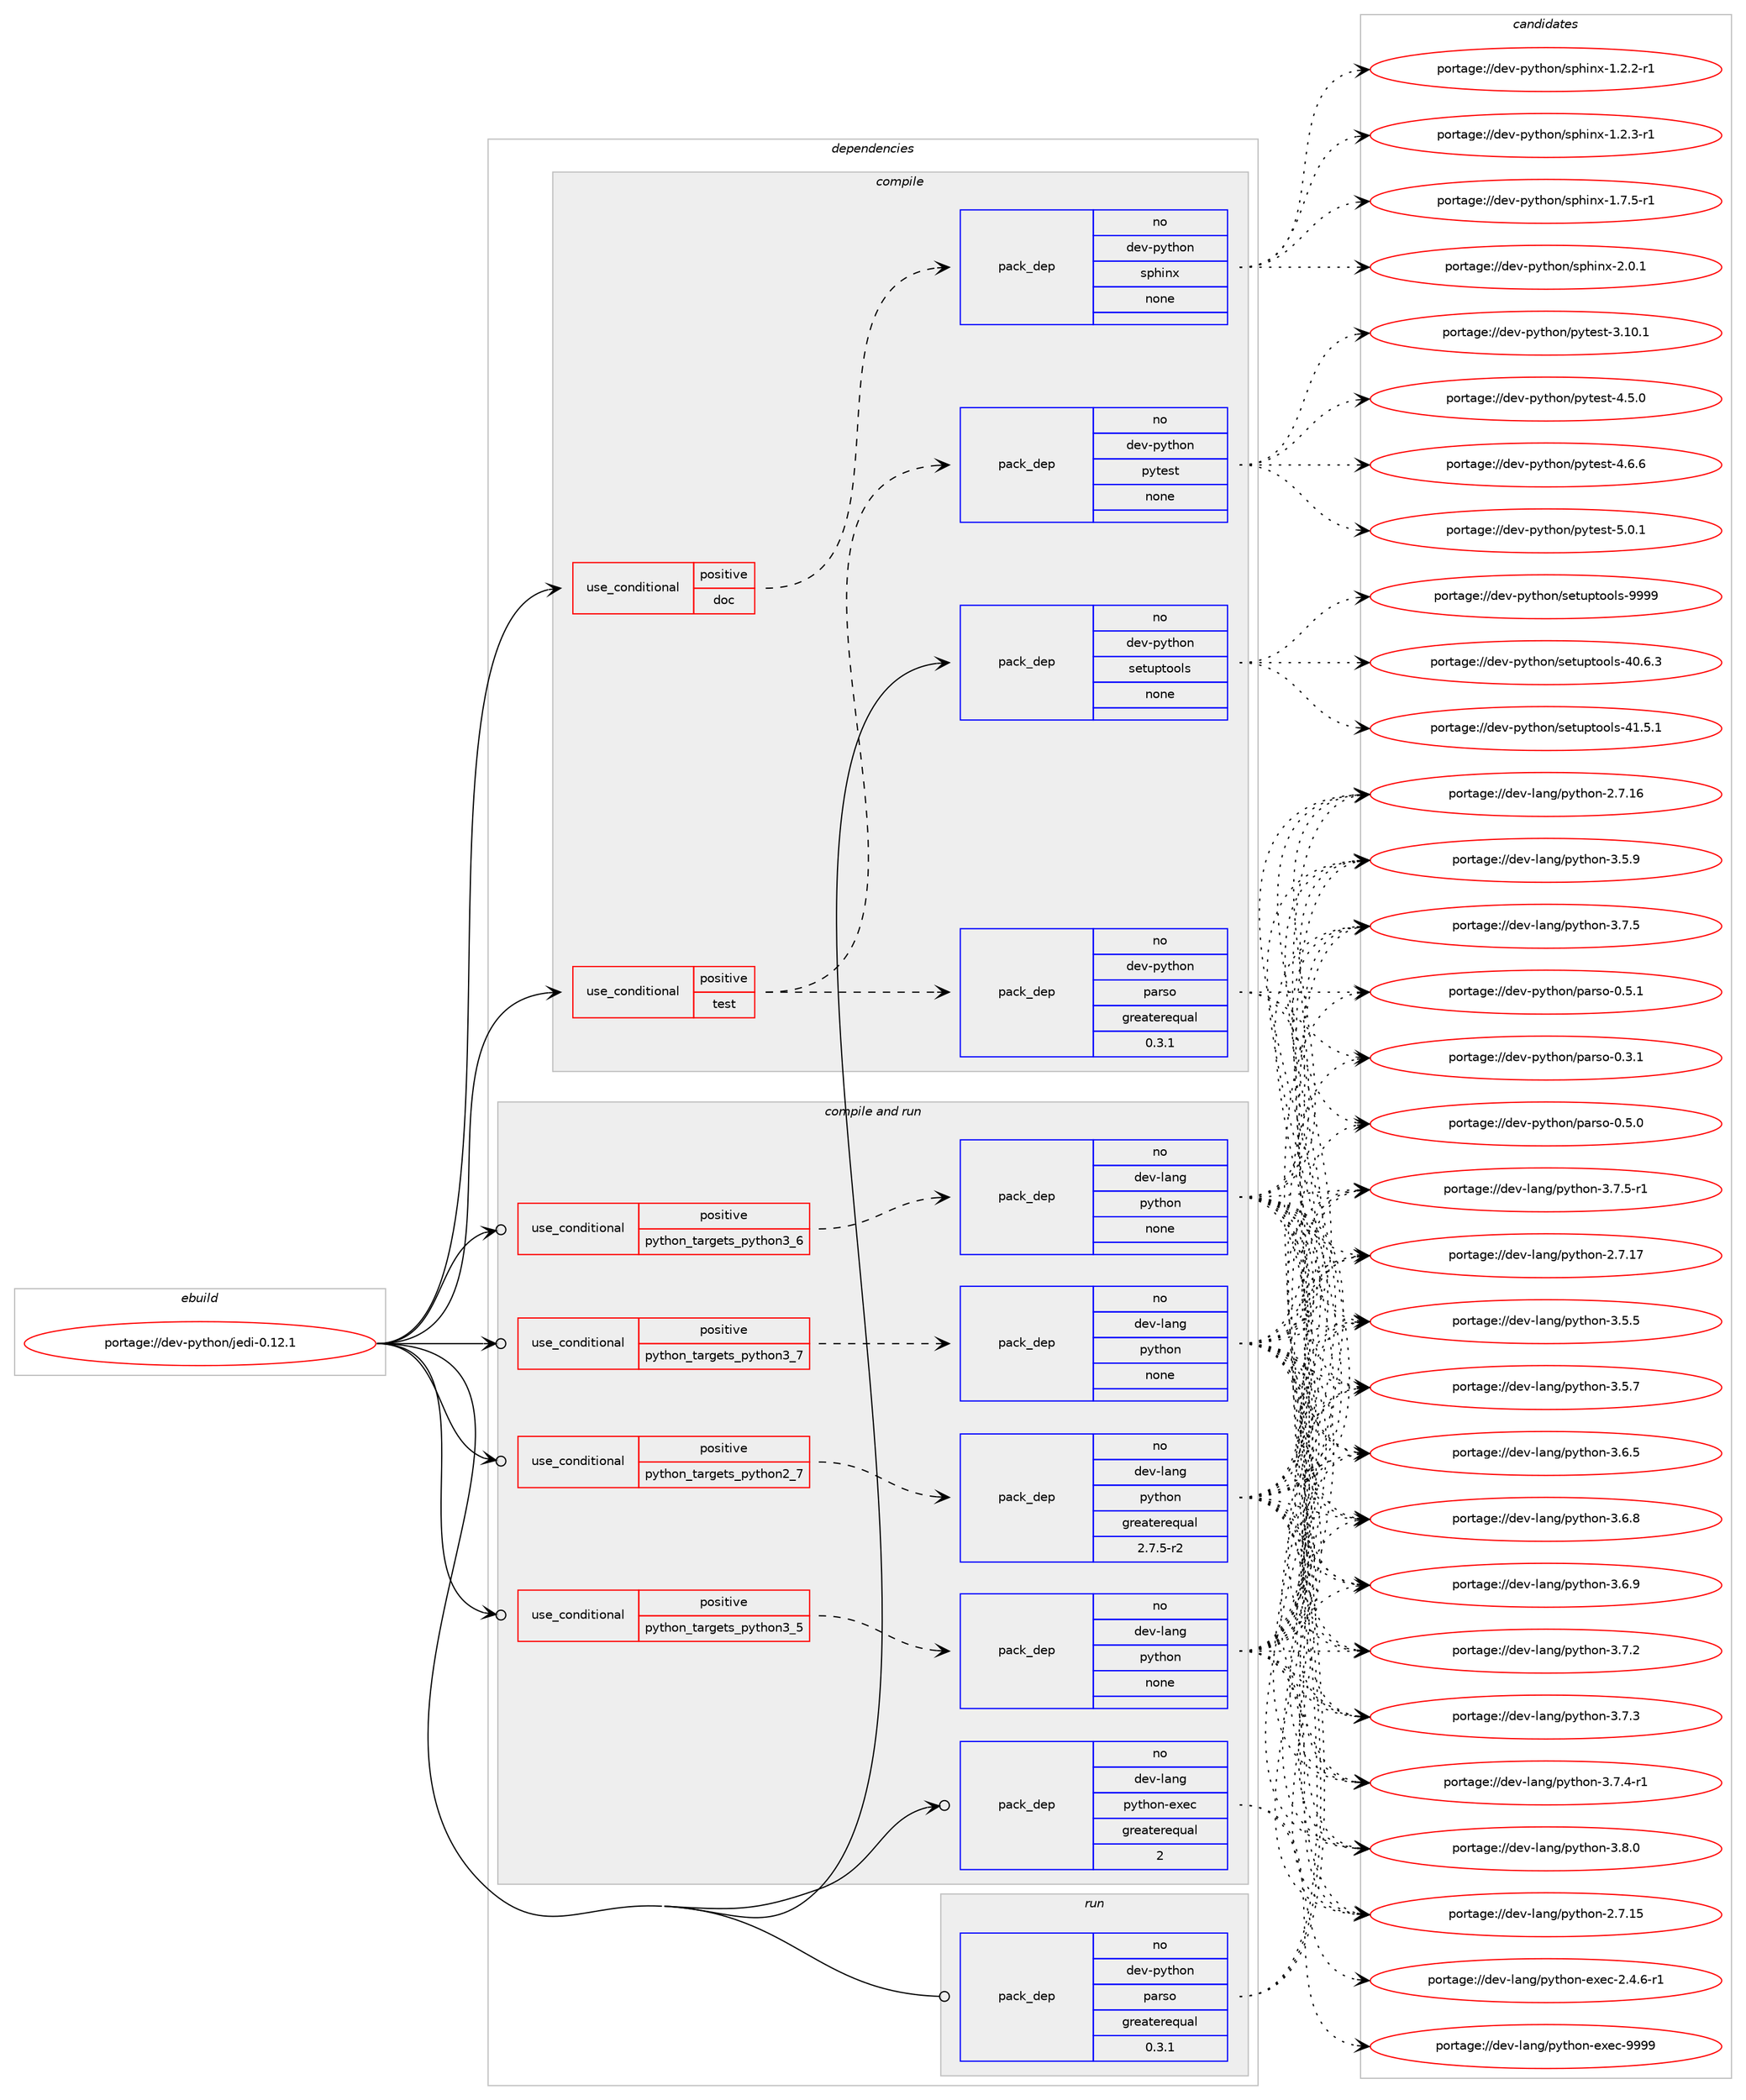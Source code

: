 digraph prolog {

# *************
# Graph options
# *************

newrank=true;
concentrate=true;
compound=true;
graph [rankdir=LR,fontname=Helvetica,fontsize=10,ranksep=1.5];#, ranksep=2.5, nodesep=0.2];
edge  [arrowhead=vee];
node  [fontname=Helvetica,fontsize=10];

# **********
# The ebuild
# **********

subgraph cluster_leftcol {
color=gray;
rank=same;
label=<<i>ebuild</i>>;
id [label="portage://dev-python/jedi-0.12.1", color=red, width=4, href="../dev-python/jedi-0.12.1.svg"];
}

# ****************
# The dependencies
# ****************

subgraph cluster_midcol {
color=gray;
label=<<i>dependencies</i>>;
subgraph cluster_compile {
fillcolor="#eeeeee";
style=filled;
label=<<i>compile</i>>;
subgraph cond30599 {
dependency145847 [label=<<TABLE BORDER="0" CELLBORDER="1" CELLSPACING="0" CELLPADDING="4"><TR><TD ROWSPAN="3" CELLPADDING="10">use_conditional</TD></TR><TR><TD>positive</TD></TR><TR><TD>doc</TD></TR></TABLE>>, shape=none, color=red];
subgraph pack111928 {
dependency145848 [label=<<TABLE BORDER="0" CELLBORDER="1" CELLSPACING="0" CELLPADDING="4" WIDTH="220"><TR><TD ROWSPAN="6" CELLPADDING="30">pack_dep</TD></TR><TR><TD WIDTH="110">no</TD></TR><TR><TD>dev-python</TD></TR><TR><TD>sphinx</TD></TR><TR><TD>none</TD></TR><TR><TD></TD></TR></TABLE>>, shape=none, color=blue];
}
dependency145847:e -> dependency145848:w [weight=20,style="dashed",arrowhead="vee"];
}
id:e -> dependency145847:w [weight=20,style="solid",arrowhead="vee"];
subgraph cond30600 {
dependency145849 [label=<<TABLE BORDER="0" CELLBORDER="1" CELLSPACING="0" CELLPADDING="4"><TR><TD ROWSPAN="3" CELLPADDING="10">use_conditional</TD></TR><TR><TD>positive</TD></TR><TR><TD>test</TD></TR></TABLE>>, shape=none, color=red];
subgraph pack111929 {
dependency145850 [label=<<TABLE BORDER="0" CELLBORDER="1" CELLSPACING="0" CELLPADDING="4" WIDTH="220"><TR><TD ROWSPAN="6" CELLPADDING="30">pack_dep</TD></TR><TR><TD WIDTH="110">no</TD></TR><TR><TD>dev-python</TD></TR><TR><TD>pytest</TD></TR><TR><TD>none</TD></TR><TR><TD></TD></TR></TABLE>>, shape=none, color=blue];
}
dependency145849:e -> dependency145850:w [weight=20,style="dashed",arrowhead="vee"];
subgraph pack111930 {
dependency145851 [label=<<TABLE BORDER="0" CELLBORDER="1" CELLSPACING="0" CELLPADDING="4" WIDTH="220"><TR><TD ROWSPAN="6" CELLPADDING="30">pack_dep</TD></TR><TR><TD WIDTH="110">no</TD></TR><TR><TD>dev-python</TD></TR><TR><TD>parso</TD></TR><TR><TD>greaterequal</TD></TR><TR><TD>0.3.1</TD></TR></TABLE>>, shape=none, color=blue];
}
dependency145849:e -> dependency145851:w [weight=20,style="dashed",arrowhead="vee"];
}
id:e -> dependency145849:w [weight=20,style="solid",arrowhead="vee"];
subgraph pack111931 {
dependency145852 [label=<<TABLE BORDER="0" CELLBORDER="1" CELLSPACING="0" CELLPADDING="4" WIDTH="220"><TR><TD ROWSPAN="6" CELLPADDING="30">pack_dep</TD></TR><TR><TD WIDTH="110">no</TD></TR><TR><TD>dev-python</TD></TR><TR><TD>setuptools</TD></TR><TR><TD>none</TD></TR><TR><TD></TD></TR></TABLE>>, shape=none, color=blue];
}
id:e -> dependency145852:w [weight=20,style="solid",arrowhead="vee"];
}
subgraph cluster_compileandrun {
fillcolor="#eeeeee";
style=filled;
label=<<i>compile and run</i>>;
subgraph cond30601 {
dependency145853 [label=<<TABLE BORDER="0" CELLBORDER="1" CELLSPACING="0" CELLPADDING="4"><TR><TD ROWSPAN="3" CELLPADDING="10">use_conditional</TD></TR><TR><TD>positive</TD></TR><TR><TD>python_targets_python2_7</TD></TR></TABLE>>, shape=none, color=red];
subgraph pack111932 {
dependency145854 [label=<<TABLE BORDER="0" CELLBORDER="1" CELLSPACING="0" CELLPADDING="4" WIDTH="220"><TR><TD ROWSPAN="6" CELLPADDING="30">pack_dep</TD></TR><TR><TD WIDTH="110">no</TD></TR><TR><TD>dev-lang</TD></TR><TR><TD>python</TD></TR><TR><TD>greaterequal</TD></TR><TR><TD>2.7.5-r2</TD></TR></TABLE>>, shape=none, color=blue];
}
dependency145853:e -> dependency145854:w [weight=20,style="dashed",arrowhead="vee"];
}
id:e -> dependency145853:w [weight=20,style="solid",arrowhead="odotvee"];
subgraph cond30602 {
dependency145855 [label=<<TABLE BORDER="0" CELLBORDER="1" CELLSPACING="0" CELLPADDING="4"><TR><TD ROWSPAN="3" CELLPADDING="10">use_conditional</TD></TR><TR><TD>positive</TD></TR><TR><TD>python_targets_python3_5</TD></TR></TABLE>>, shape=none, color=red];
subgraph pack111933 {
dependency145856 [label=<<TABLE BORDER="0" CELLBORDER="1" CELLSPACING="0" CELLPADDING="4" WIDTH="220"><TR><TD ROWSPAN="6" CELLPADDING="30">pack_dep</TD></TR><TR><TD WIDTH="110">no</TD></TR><TR><TD>dev-lang</TD></TR><TR><TD>python</TD></TR><TR><TD>none</TD></TR><TR><TD></TD></TR></TABLE>>, shape=none, color=blue];
}
dependency145855:e -> dependency145856:w [weight=20,style="dashed",arrowhead="vee"];
}
id:e -> dependency145855:w [weight=20,style="solid",arrowhead="odotvee"];
subgraph cond30603 {
dependency145857 [label=<<TABLE BORDER="0" CELLBORDER="1" CELLSPACING="0" CELLPADDING="4"><TR><TD ROWSPAN="3" CELLPADDING="10">use_conditional</TD></TR><TR><TD>positive</TD></TR><TR><TD>python_targets_python3_6</TD></TR></TABLE>>, shape=none, color=red];
subgraph pack111934 {
dependency145858 [label=<<TABLE BORDER="0" CELLBORDER="1" CELLSPACING="0" CELLPADDING="4" WIDTH="220"><TR><TD ROWSPAN="6" CELLPADDING="30">pack_dep</TD></TR><TR><TD WIDTH="110">no</TD></TR><TR><TD>dev-lang</TD></TR><TR><TD>python</TD></TR><TR><TD>none</TD></TR><TR><TD></TD></TR></TABLE>>, shape=none, color=blue];
}
dependency145857:e -> dependency145858:w [weight=20,style="dashed",arrowhead="vee"];
}
id:e -> dependency145857:w [weight=20,style="solid",arrowhead="odotvee"];
subgraph cond30604 {
dependency145859 [label=<<TABLE BORDER="0" CELLBORDER="1" CELLSPACING="0" CELLPADDING="4"><TR><TD ROWSPAN="3" CELLPADDING="10">use_conditional</TD></TR><TR><TD>positive</TD></TR><TR><TD>python_targets_python3_7</TD></TR></TABLE>>, shape=none, color=red];
subgraph pack111935 {
dependency145860 [label=<<TABLE BORDER="0" CELLBORDER="1" CELLSPACING="0" CELLPADDING="4" WIDTH="220"><TR><TD ROWSPAN="6" CELLPADDING="30">pack_dep</TD></TR><TR><TD WIDTH="110">no</TD></TR><TR><TD>dev-lang</TD></TR><TR><TD>python</TD></TR><TR><TD>none</TD></TR><TR><TD></TD></TR></TABLE>>, shape=none, color=blue];
}
dependency145859:e -> dependency145860:w [weight=20,style="dashed",arrowhead="vee"];
}
id:e -> dependency145859:w [weight=20,style="solid",arrowhead="odotvee"];
subgraph pack111936 {
dependency145861 [label=<<TABLE BORDER="0" CELLBORDER="1" CELLSPACING="0" CELLPADDING="4" WIDTH="220"><TR><TD ROWSPAN="6" CELLPADDING="30">pack_dep</TD></TR><TR><TD WIDTH="110">no</TD></TR><TR><TD>dev-lang</TD></TR><TR><TD>python-exec</TD></TR><TR><TD>greaterequal</TD></TR><TR><TD>2</TD></TR></TABLE>>, shape=none, color=blue];
}
id:e -> dependency145861:w [weight=20,style="solid",arrowhead="odotvee"];
}
subgraph cluster_run {
fillcolor="#eeeeee";
style=filled;
label=<<i>run</i>>;
subgraph pack111937 {
dependency145862 [label=<<TABLE BORDER="0" CELLBORDER="1" CELLSPACING="0" CELLPADDING="4" WIDTH="220"><TR><TD ROWSPAN="6" CELLPADDING="30">pack_dep</TD></TR><TR><TD WIDTH="110">no</TD></TR><TR><TD>dev-python</TD></TR><TR><TD>parso</TD></TR><TR><TD>greaterequal</TD></TR><TR><TD>0.3.1</TD></TR></TABLE>>, shape=none, color=blue];
}
id:e -> dependency145862:w [weight=20,style="solid",arrowhead="odot"];
}
}

# **************
# The candidates
# **************

subgraph cluster_choices {
rank=same;
color=gray;
label=<<i>candidates</i>>;

subgraph choice111928 {
color=black;
nodesep=1;
choiceportage10010111845112121116104111110471151121041051101204549465046504511449 [label="portage://dev-python/sphinx-1.2.2-r1", color=red, width=4,href="../dev-python/sphinx-1.2.2-r1.svg"];
choiceportage10010111845112121116104111110471151121041051101204549465046514511449 [label="portage://dev-python/sphinx-1.2.3-r1", color=red, width=4,href="../dev-python/sphinx-1.2.3-r1.svg"];
choiceportage10010111845112121116104111110471151121041051101204549465546534511449 [label="portage://dev-python/sphinx-1.7.5-r1", color=red, width=4,href="../dev-python/sphinx-1.7.5-r1.svg"];
choiceportage1001011184511212111610411111047115112104105110120455046484649 [label="portage://dev-python/sphinx-2.0.1", color=red, width=4,href="../dev-python/sphinx-2.0.1.svg"];
dependency145848:e -> choiceportage10010111845112121116104111110471151121041051101204549465046504511449:w [style=dotted,weight="100"];
dependency145848:e -> choiceportage10010111845112121116104111110471151121041051101204549465046514511449:w [style=dotted,weight="100"];
dependency145848:e -> choiceportage10010111845112121116104111110471151121041051101204549465546534511449:w [style=dotted,weight="100"];
dependency145848:e -> choiceportage1001011184511212111610411111047115112104105110120455046484649:w [style=dotted,weight="100"];
}
subgraph choice111929 {
color=black;
nodesep=1;
choiceportage100101118451121211161041111104711212111610111511645514649484649 [label="portage://dev-python/pytest-3.10.1", color=red, width=4,href="../dev-python/pytest-3.10.1.svg"];
choiceportage1001011184511212111610411111047112121116101115116455246534648 [label="portage://dev-python/pytest-4.5.0", color=red, width=4,href="../dev-python/pytest-4.5.0.svg"];
choiceportage1001011184511212111610411111047112121116101115116455246544654 [label="portage://dev-python/pytest-4.6.6", color=red, width=4,href="../dev-python/pytest-4.6.6.svg"];
choiceportage1001011184511212111610411111047112121116101115116455346484649 [label="portage://dev-python/pytest-5.0.1", color=red, width=4,href="../dev-python/pytest-5.0.1.svg"];
dependency145850:e -> choiceportage100101118451121211161041111104711212111610111511645514649484649:w [style=dotted,weight="100"];
dependency145850:e -> choiceportage1001011184511212111610411111047112121116101115116455246534648:w [style=dotted,weight="100"];
dependency145850:e -> choiceportage1001011184511212111610411111047112121116101115116455246544654:w [style=dotted,weight="100"];
dependency145850:e -> choiceportage1001011184511212111610411111047112121116101115116455346484649:w [style=dotted,weight="100"];
}
subgraph choice111930 {
color=black;
nodesep=1;
choiceportage100101118451121211161041111104711297114115111454846514649 [label="portage://dev-python/parso-0.3.1", color=red, width=4,href="../dev-python/parso-0.3.1.svg"];
choiceportage100101118451121211161041111104711297114115111454846534648 [label="portage://dev-python/parso-0.5.0", color=red, width=4,href="../dev-python/parso-0.5.0.svg"];
choiceportage100101118451121211161041111104711297114115111454846534649 [label="portage://dev-python/parso-0.5.1", color=red, width=4,href="../dev-python/parso-0.5.1.svg"];
dependency145851:e -> choiceportage100101118451121211161041111104711297114115111454846514649:w [style=dotted,weight="100"];
dependency145851:e -> choiceportage100101118451121211161041111104711297114115111454846534648:w [style=dotted,weight="100"];
dependency145851:e -> choiceportage100101118451121211161041111104711297114115111454846534649:w [style=dotted,weight="100"];
}
subgraph choice111931 {
color=black;
nodesep=1;
choiceportage100101118451121211161041111104711510111611711211611111110811545524846544651 [label="portage://dev-python/setuptools-40.6.3", color=red, width=4,href="../dev-python/setuptools-40.6.3.svg"];
choiceportage100101118451121211161041111104711510111611711211611111110811545524946534649 [label="portage://dev-python/setuptools-41.5.1", color=red, width=4,href="../dev-python/setuptools-41.5.1.svg"];
choiceportage10010111845112121116104111110471151011161171121161111111081154557575757 [label="portage://dev-python/setuptools-9999", color=red, width=4,href="../dev-python/setuptools-9999.svg"];
dependency145852:e -> choiceportage100101118451121211161041111104711510111611711211611111110811545524846544651:w [style=dotted,weight="100"];
dependency145852:e -> choiceportage100101118451121211161041111104711510111611711211611111110811545524946534649:w [style=dotted,weight="100"];
dependency145852:e -> choiceportage10010111845112121116104111110471151011161171121161111111081154557575757:w [style=dotted,weight="100"];
}
subgraph choice111932 {
color=black;
nodesep=1;
choiceportage10010111845108971101034711212111610411111045504655464953 [label="portage://dev-lang/python-2.7.15", color=red, width=4,href="../dev-lang/python-2.7.15.svg"];
choiceportage10010111845108971101034711212111610411111045504655464954 [label="portage://dev-lang/python-2.7.16", color=red, width=4,href="../dev-lang/python-2.7.16.svg"];
choiceportage10010111845108971101034711212111610411111045504655464955 [label="portage://dev-lang/python-2.7.17", color=red, width=4,href="../dev-lang/python-2.7.17.svg"];
choiceportage100101118451089711010347112121116104111110455146534653 [label="portage://dev-lang/python-3.5.5", color=red, width=4,href="../dev-lang/python-3.5.5.svg"];
choiceportage100101118451089711010347112121116104111110455146534655 [label="portage://dev-lang/python-3.5.7", color=red, width=4,href="../dev-lang/python-3.5.7.svg"];
choiceportage100101118451089711010347112121116104111110455146534657 [label="portage://dev-lang/python-3.5.9", color=red, width=4,href="../dev-lang/python-3.5.9.svg"];
choiceportage100101118451089711010347112121116104111110455146544653 [label="portage://dev-lang/python-3.6.5", color=red, width=4,href="../dev-lang/python-3.6.5.svg"];
choiceportage100101118451089711010347112121116104111110455146544656 [label="portage://dev-lang/python-3.6.8", color=red, width=4,href="../dev-lang/python-3.6.8.svg"];
choiceportage100101118451089711010347112121116104111110455146544657 [label="portage://dev-lang/python-3.6.9", color=red, width=4,href="../dev-lang/python-3.6.9.svg"];
choiceportage100101118451089711010347112121116104111110455146554650 [label="portage://dev-lang/python-3.7.2", color=red, width=4,href="../dev-lang/python-3.7.2.svg"];
choiceportage100101118451089711010347112121116104111110455146554651 [label="portage://dev-lang/python-3.7.3", color=red, width=4,href="../dev-lang/python-3.7.3.svg"];
choiceportage1001011184510897110103471121211161041111104551465546524511449 [label="portage://dev-lang/python-3.7.4-r1", color=red, width=4,href="../dev-lang/python-3.7.4-r1.svg"];
choiceportage100101118451089711010347112121116104111110455146554653 [label="portage://dev-lang/python-3.7.5", color=red, width=4,href="../dev-lang/python-3.7.5.svg"];
choiceportage1001011184510897110103471121211161041111104551465546534511449 [label="portage://dev-lang/python-3.7.5-r1", color=red, width=4,href="../dev-lang/python-3.7.5-r1.svg"];
choiceportage100101118451089711010347112121116104111110455146564648 [label="portage://dev-lang/python-3.8.0", color=red, width=4,href="../dev-lang/python-3.8.0.svg"];
dependency145854:e -> choiceportage10010111845108971101034711212111610411111045504655464953:w [style=dotted,weight="100"];
dependency145854:e -> choiceportage10010111845108971101034711212111610411111045504655464954:w [style=dotted,weight="100"];
dependency145854:e -> choiceportage10010111845108971101034711212111610411111045504655464955:w [style=dotted,weight="100"];
dependency145854:e -> choiceportage100101118451089711010347112121116104111110455146534653:w [style=dotted,weight="100"];
dependency145854:e -> choiceportage100101118451089711010347112121116104111110455146534655:w [style=dotted,weight="100"];
dependency145854:e -> choiceportage100101118451089711010347112121116104111110455146534657:w [style=dotted,weight="100"];
dependency145854:e -> choiceportage100101118451089711010347112121116104111110455146544653:w [style=dotted,weight="100"];
dependency145854:e -> choiceportage100101118451089711010347112121116104111110455146544656:w [style=dotted,weight="100"];
dependency145854:e -> choiceportage100101118451089711010347112121116104111110455146544657:w [style=dotted,weight="100"];
dependency145854:e -> choiceportage100101118451089711010347112121116104111110455146554650:w [style=dotted,weight="100"];
dependency145854:e -> choiceportage100101118451089711010347112121116104111110455146554651:w [style=dotted,weight="100"];
dependency145854:e -> choiceportage1001011184510897110103471121211161041111104551465546524511449:w [style=dotted,weight="100"];
dependency145854:e -> choiceportage100101118451089711010347112121116104111110455146554653:w [style=dotted,weight="100"];
dependency145854:e -> choiceportage1001011184510897110103471121211161041111104551465546534511449:w [style=dotted,weight="100"];
dependency145854:e -> choiceportage100101118451089711010347112121116104111110455146564648:w [style=dotted,weight="100"];
}
subgraph choice111933 {
color=black;
nodesep=1;
choiceportage10010111845108971101034711212111610411111045504655464953 [label="portage://dev-lang/python-2.7.15", color=red, width=4,href="../dev-lang/python-2.7.15.svg"];
choiceportage10010111845108971101034711212111610411111045504655464954 [label="portage://dev-lang/python-2.7.16", color=red, width=4,href="../dev-lang/python-2.7.16.svg"];
choiceportage10010111845108971101034711212111610411111045504655464955 [label="portage://dev-lang/python-2.7.17", color=red, width=4,href="../dev-lang/python-2.7.17.svg"];
choiceportage100101118451089711010347112121116104111110455146534653 [label="portage://dev-lang/python-3.5.5", color=red, width=4,href="../dev-lang/python-3.5.5.svg"];
choiceportage100101118451089711010347112121116104111110455146534655 [label="portage://dev-lang/python-3.5.7", color=red, width=4,href="../dev-lang/python-3.5.7.svg"];
choiceportage100101118451089711010347112121116104111110455146534657 [label="portage://dev-lang/python-3.5.9", color=red, width=4,href="../dev-lang/python-3.5.9.svg"];
choiceportage100101118451089711010347112121116104111110455146544653 [label="portage://dev-lang/python-3.6.5", color=red, width=4,href="../dev-lang/python-3.6.5.svg"];
choiceportage100101118451089711010347112121116104111110455146544656 [label="portage://dev-lang/python-3.6.8", color=red, width=4,href="../dev-lang/python-3.6.8.svg"];
choiceportage100101118451089711010347112121116104111110455146544657 [label="portage://dev-lang/python-3.6.9", color=red, width=4,href="../dev-lang/python-3.6.9.svg"];
choiceportage100101118451089711010347112121116104111110455146554650 [label="portage://dev-lang/python-3.7.2", color=red, width=4,href="../dev-lang/python-3.7.2.svg"];
choiceportage100101118451089711010347112121116104111110455146554651 [label="portage://dev-lang/python-3.7.3", color=red, width=4,href="../dev-lang/python-3.7.3.svg"];
choiceportage1001011184510897110103471121211161041111104551465546524511449 [label="portage://dev-lang/python-3.7.4-r1", color=red, width=4,href="../dev-lang/python-3.7.4-r1.svg"];
choiceportage100101118451089711010347112121116104111110455146554653 [label="portage://dev-lang/python-3.7.5", color=red, width=4,href="../dev-lang/python-3.7.5.svg"];
choiceportage1001011184510897110103471121211161041111104551465546534511449 [label="portage://dev-lang/python-3.7.5-r1", color=red, width=4,href="../dev-lang/python-3.7.5-r1.svg"];
choiceportage100101118451089711010347112121116104111110455146564648 [label="portage://dev-lang/python-3.8.0", color=red, width=4,href="../dev-lang/python-3.8.0.svg"];
dependency145856:e -> choiceportage10010111845108971101034711212111610411111045504655464953:w [style=dotted,weight="100"];
dependency145856:e -> choiceportage10010111845108971101034711212111610411111045504655464954:w [style=dotted,weight="100"];
dependency145856:e -> choiceportage10010111845108971101034711212111610411111045504655464955:w [style=dotted,weight="100"];
dependency145856:e -> choiceportage100101118451089711010347112121116104111110455146534653:w [style=dotted,weight="100"];
dependency145856:e -> choiceportage100101118451089711010347112121116104111110455146534655:w [style=dotted,weight="100"];
dependency145856:e -> choiceportage100101118451089711010347112121116104111110455146534657:w [style=dotted,weight="100"];
dependency145856:e -> choiceportage100101118451089711010347112121116104111110455146544653:w [style=dotted,weight="100"];
dependency145856:e -> choiceportage100101118451089711010347112121116104111110455146544656:w [style=dotted,weight="100"];
dependency145856:e -> choiceportage100101118451089711010347112121116104111110455146544657:w [style=dotted,weight="100"];
dependency145856:e -> choiceportage100101118451089711010347112121116104111110455146554650:w [style=dotted,weight="100"];
dependency145856:e -> choiceportage100101118451089711010347112121116104111110455146554651:w [style=dotted,weight="100"];
dependency145856:e -> choiceportage1001011184510897110103471121211161041111104551465546524511449:w [style=dotted,weight="100"];
dependency145856:e -> choiceportage100101118451089711010347112121116104111110455146554653:w [style=dotted,weight="100"];
dependency145856:e -> choiceportage1001011184510897110103471121211161041111104551465546534511449:w [style=dotted,weight="100"];
dependency145856:e -> choiceportage100101118451089711010347112121116104111110455146564648:w [style=dotted,weight="100"];
}
subgraph choice111934 {
color=black;
nodesep=1;
choiceportage10010111845108971101034711212111610411111045504655464953 [label="portage://dev-lang/python-2.7.15", color=red, width=4,href="../dev-lang/python-2.7.15.svg"];
choiceportage10010111845108971101034711212111610411111045504655464954 [label="portage://dev-lang/python-2.7.16", color=red, width=4,href="../dev-lang/python-2.7.16.svg"];
choiceportage10010111845108971101034711212111610411111045504655464955 [label="portage://dev-lang/python-2.7.17", color=red, width=4,href="../dev-lang/python-2.7.17.svg"];
choiceportage100101118451089711010347112121116104111110455146534653 [label="portage://dev-lang/python-3.5.5", color=red, width=4,href="../dev-lang/python-3.5.5.svg"];
choiceportage100101118451089711010347112121116104111110455146534655 [label="portage://dev-lang/python-3.5.7", color=red, width=4,href="../dev-lang/python-3.5.7.svg"];
choiceportage100101118451089711010347112121116104111110455146534657 [label="portage://dev-lang/python-3.5.9", color=red, width=4,href="../dev-lang/python-3.5.9.svg"];
choiceportage100101118451089711010347112121116104111110455146544653 [label="portage://dev-lang/python-3.6.5", color=red, width=4,href="../dev-lang/python-3.6.5.svg"];
choiceportage100101118451089711010347112121116104111110455146544656 [label="portage://dev-lang/python-3.6.8", color=red, width=4,href="../dev-lang/python-3.6.8.svg"];
choiceportage100101118451089711010347112121116104111110455146544657 [label="portage://dev-lang/python-3.6.9", color=red, width=4,href="../dev-lang/python-3.6.9.svg"];
choiceportage100101118451089711010347112121116104111110455146554650 [label="portage://dev-lang/python-3.7.2", color=red, width=4,href="../dev-lang/python-3.7.2.svg"];
choiceportage100101118451089711010347112121116104111110455146554651 [label="portage://dev-lang/python-3.7.3", color=red, width=4,href="../dev-lang/python-3.7.3.svg"];
choiceportage1001011184510897110103471121211161041111104551465546524511449 [label="portage://dev-lang/python-3.7.4-r1", color=red, width=4,href="../dev-lang/python-3.7.4-r1.svg"];
choiceportage100101118451089711010347112121116104111110455146554653 [label="portage://dev-lang/python-3.7.5", color=red, width=4,href="../dev-lang/python-3.7.5.svg"];
choiceportage1001011184510897110103471121211161041111104551465546534511449 [label="portage://dev-lang/python-3.7.5-r1", color=red, width=4,href="../dev-lang/python-3.7.5-r1.svg"];
choiceportage100101118451089711010347112121116104111110455146564648 [label="portage://dev-lang/python-3.8.0", color=red, width=4,href="../dev-lang/python-3.8.0.svg"];
dependency145858:e -> choiceportage10010111845108971101034711212111610411111045504655464953:w [style=dotted,weight="100"];
dependency145858:e -> choiceportage10010111845108971101034711212111610411111045504655464954:w [style=dotted,weight="100"];
dependency145858:e -> choiceportage10010111845108971101034711212111610411111045504655464955:w [style=dotted,weight="100"];
dependency145858:e -> choiceportage100101118451089711010347112121116104111110455146534653:w [style=dotted,weight="100"];
dependency145858:e -> choiceportage100101118451089711010347112121116104111110455146534655:w [style=dotted,weight="100"];
dependency145858:e -> choiceportage100101118451089711010347112121116104111110455146534657:w [style=dotted,weight="100"];
dependency145858:e -> choiceportage100101118451089711010347112121116104111110455146544653:w [style=dotted,weight="100"];
dependency145858:e -> choiceportage100101118451089711010347112121116104111110455146544656:w [style=dotted,weight="100"];
dependency145858:e -> choiceportage100101118451089711010347112121116104111110455146544657:w [style=dotted,weight="100"];
dependency145858:e -> choiceportage100101118451089711010347112121116104111110455146554650:w [style=dotted,weight="100"];
dependency145858:e -> choiceportage100101118451089711010347112121116104111110455146554651:w [style=dotted,weight="100"];
dependency145858:e -> choiceportage1001011184510897110103471121211161041111104551465546524511449:w [style=dotted,weight="100"];
dependency145858:e -> choiceportage100101118451089711010347112121116104111110455146554653:w [style=dotted,weight="100"];
dependency145858:e -> choiceportage1001011184510897110103471121211161041111104551465546534511449:w [style=dotted,weight="100"];
dependency145858:e -> choiceportage100101118451089711010347112121116104111110455146564648:w [style=dotted,weight="100"];
}
subgraph choice111935 {
color=black;
nodesep=1;
choiceportage10010111845108971101034711212111610411111045504655464953 [label="portage://dev-lang/python-2.7.15", color=red, width=4,href="../dev-lang/python-2.7.15.svg"];
choiceportage10010111845108971101034711212111610411111045504655464954 [label="portage://dev-lang/python-2.7.16", color=red, width=4,href="../dev-lang/python-2.7.16.svg"];
choiceportage10010111845108971101034711212111610411111045504655464955 [label="portage://dev-lang/python-2.7.17", color=red, width=4,href="../dev-lang/python-2.7.17.svg"];
choiceportage100101118451089711010347112121116104111110455146534653 [label="portage://dev-lang/python-3.5.5", color=red, width=4,href="../dev-lang/python-3.5.5.svg"];
choiceportage100101118451089711010347112121116104111110455146534655 [label="portage://dev-lang/python-3.5.7", color=red, width=4,href="../dev-lang/python-3.5.7.svg"];
choiceportage100101118451089711010347112121116104111110455146534657 [label="portage://dev-lang/python-3.5.9", color=red, width=4,href="../dev-lang/python-3.5.9.svg"];
choiceportage100101118451089711010347112121116104111110455146544653 [label="portage://dev-lang/python-3.6.5", color=red, width=4,href="../dev-lang/python-3.6.5.svg"];
choiceportage100101118451089711010347112121116104111110455146544656 [label="portage://dev-lang/python-3.6.8", color=red, width=4,href="../dev-lang/python-3.6.8.svg"];
choiceportage100101118451089711010347112121116104111110455146544657 [label="portage://dev-lang/python-3.6.9", color=red, width=4,href="../dev-lang/python-3.6.9.svg"];
choiceportage100101118451089711010347112121116104111110455146554650 [label="portage://dev-lang/python-3.7.2", color=red, width=4,href="../dev-lang/python-3.7.2.svg"];
choiceportage100101118451089711010347112121116104111110455146554651 [label="portage://dev-lang/python-3.7.3", color=red, width=4,href="../dev-lang/python-3.7.3.svg"];
choiceportage1001011184510897110103471121211161041111104551465546524511449 [label="portage://dev-lang/python-3.7.4-r1", color=red, width=4,href="../dev-lang/python-3.7.4-r1.svg"];
choiceportage100101118451089711010347112121116104111110455146554653 [label="portage://dev-lang/python-3.7.5", color=red, width=4,href="../dev-lang/python-3.7.5.svg"];
choiceportage1001011184510897110103471121211161041111104551465546534511449 [label="portage://dev-lang/python-3.7.5-r1", color=red, width=4,href="../dev-lang/python-3.7.5-r1.svg"];
choiceportage100101118451089711010347112121116104111110455146564648 [label="portage://dev-lang/python-3.8.0", color=red, width=4,href="../dev-lang/python-3.8.0.svg"];
dependency145860:e -> choiceportage10010111845108971101034711212111610411111045504655464953:w [style=dotted,weight="100"];
dependency145860:e -> choiceportage10010111845108971101034711212111610411111045504655464954:w [style=dotted,weight="100"];
dependency145860:e -> choiceportage10010111845108971101034711212111610411111045504655464955:w [style=dotted,weight="100"];
dependency145860:e -> choiceportage100101118451089711010347112121116104111110455146534653:w [style=dotted,weight="100"];
dependency145860:e -> choiceportage100101118451089711010347112121116104111110455146534655:w [style=dotted,weight="100"];
dependency145860:e -> choiceportage100101118451089711010347112121116104111110455146534657:w [style=dotted,weight="100"];
dependency145860:e -> choiceportage100101118451089711010347112121116104111110455146544653:w [style=dotted,weight="100"];
dependency145860:e -> choiceportage100101118451089711010347112121116104111110455146544656:w [style=dotted,weight="100"];
dependency145860:e -> choiceportage100101118451089711010347112121116104111110455146544657:w [style=dotted,weight="100"];
dependency145860:e -> choiceportage100101118451089711010347112121116104111110455146554650:w [style=dotted,weight="100"];
dependency145860:e -> choiceportage100101118451089711010347112121116104111110455146554651:w [style=dotted,weight="100"];
dependency145860:e -> choiceportage1001011184510897110103471121211161041111104551465546524511449:w [style=dotted,weight="100"];
dependency145860:e -> choiceportage100101118451089711010347112121116104111110455146554653:w [style=dotted,weight="100"];
dependency145860:e -> choiceportage1001011184510897110103471121211161041111104551465546534511449:w [style=dotted,weight="100"];
dependency145860:e -> choiceportage100101118451089711010347112121116104111110455146564648:w [style=dotted,weight="100"];
}
subgraph choice111936 {
color=black;
nodesep=1;
choiceportage10010111845108971101034711212111610411111045101120101994550465246544511449 [label="portage://dev-lang/python-exec-2.4.6-r1", color=red, width=4,href="../dev-lang/python-exec-2.4.6-r1.svg"];
choiceportage10010111845108971101034711212111610411111045101120101994557575757 [label="portage://dev-lang/python-exec-9999", color=red, width=4,href="../dev-lang/python-exec-9999.svg"];
dependency145861:e -> choiceportage10010111845108971101034711212111610411111045101120101994550465246544511449:w [style=dotted,weight="100"];
dependency145861:e -> choiceportage10010111845108971101034711212111610411111045101120101994557575757:w [style=dotted,weight="100"];
}
subgraph choice111937 {
color=black;
nodesep=1;
choiceportage100101118451121211161041111104711297114115111454846514649 [label="portage://dev-python/parso-0.3.1", color=red, width=4,href="../dev-python/parso-0.3.1.svg"];
choiceportage100101118451121211161041111104711297114115111454846534648 [label="portage://dev-python/parso-0.5.0", color=red, width=4,href="../dev-python/parso-0.5.0.svg"];
choiceportage100101118451121211161041111104711297114115111454846534649 [label="portage://dev-python/parso-0.5.1", color=red, width=4,href="../dev-python/parso-0.5.1.svg"];
dependency145862:e -> choiceportage100101118451121211161041111104711297114115111454846514649:w [style=dotted,weight="100"];
dependency145862:e -> choiceportage100101118451121211161041111104711297114115111454846534648:w [style=dotted,weight="100"];
dependency145862:e -> choiceportage100101118451121211161041111104711297114115111454846534649:w [style=dotted,weight="100"];
}
}

}
